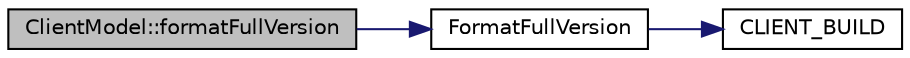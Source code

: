 digraph "ClientModel::formatFullVersion"
{
  edge [fontname="Helvetica",fontsize="10",labelfontname="Helvetica",labelfontsize="10"];
  node [fontname="Helvetica",fontsize="10",shape=record];
  rankdir="LR";
  Node43 [label="ClientModel::formatFullVersion",height=0.2,width=0.4,color="black", fillcolor="grey75", style="filled", fontcolor="black"];
  Node43 -> Node44 [color="midnightblue",fontsize="10",style="solid",fontname="Helvetica"];
  Node44 [label="FormatFullVersion",height=0.2,width=0.4,color="black", fillcolor="white", style="filled",URL="$clientversion_8cpp.html#ac3e3098552063f228d9deac38a8b9848"];
  Node44 -> Node45 [color="midnightblue",fontsize="10",style="solid",fontname="Helvetica"];
  Node45 [label="CLIENT_BUILD",height=0.2,width=0.4,color="black", fillcolor="white", style="filled",URL="$clientversion_8cpp.html#aff087070aeaa72e85b2d1a6192af8af5"];
}
